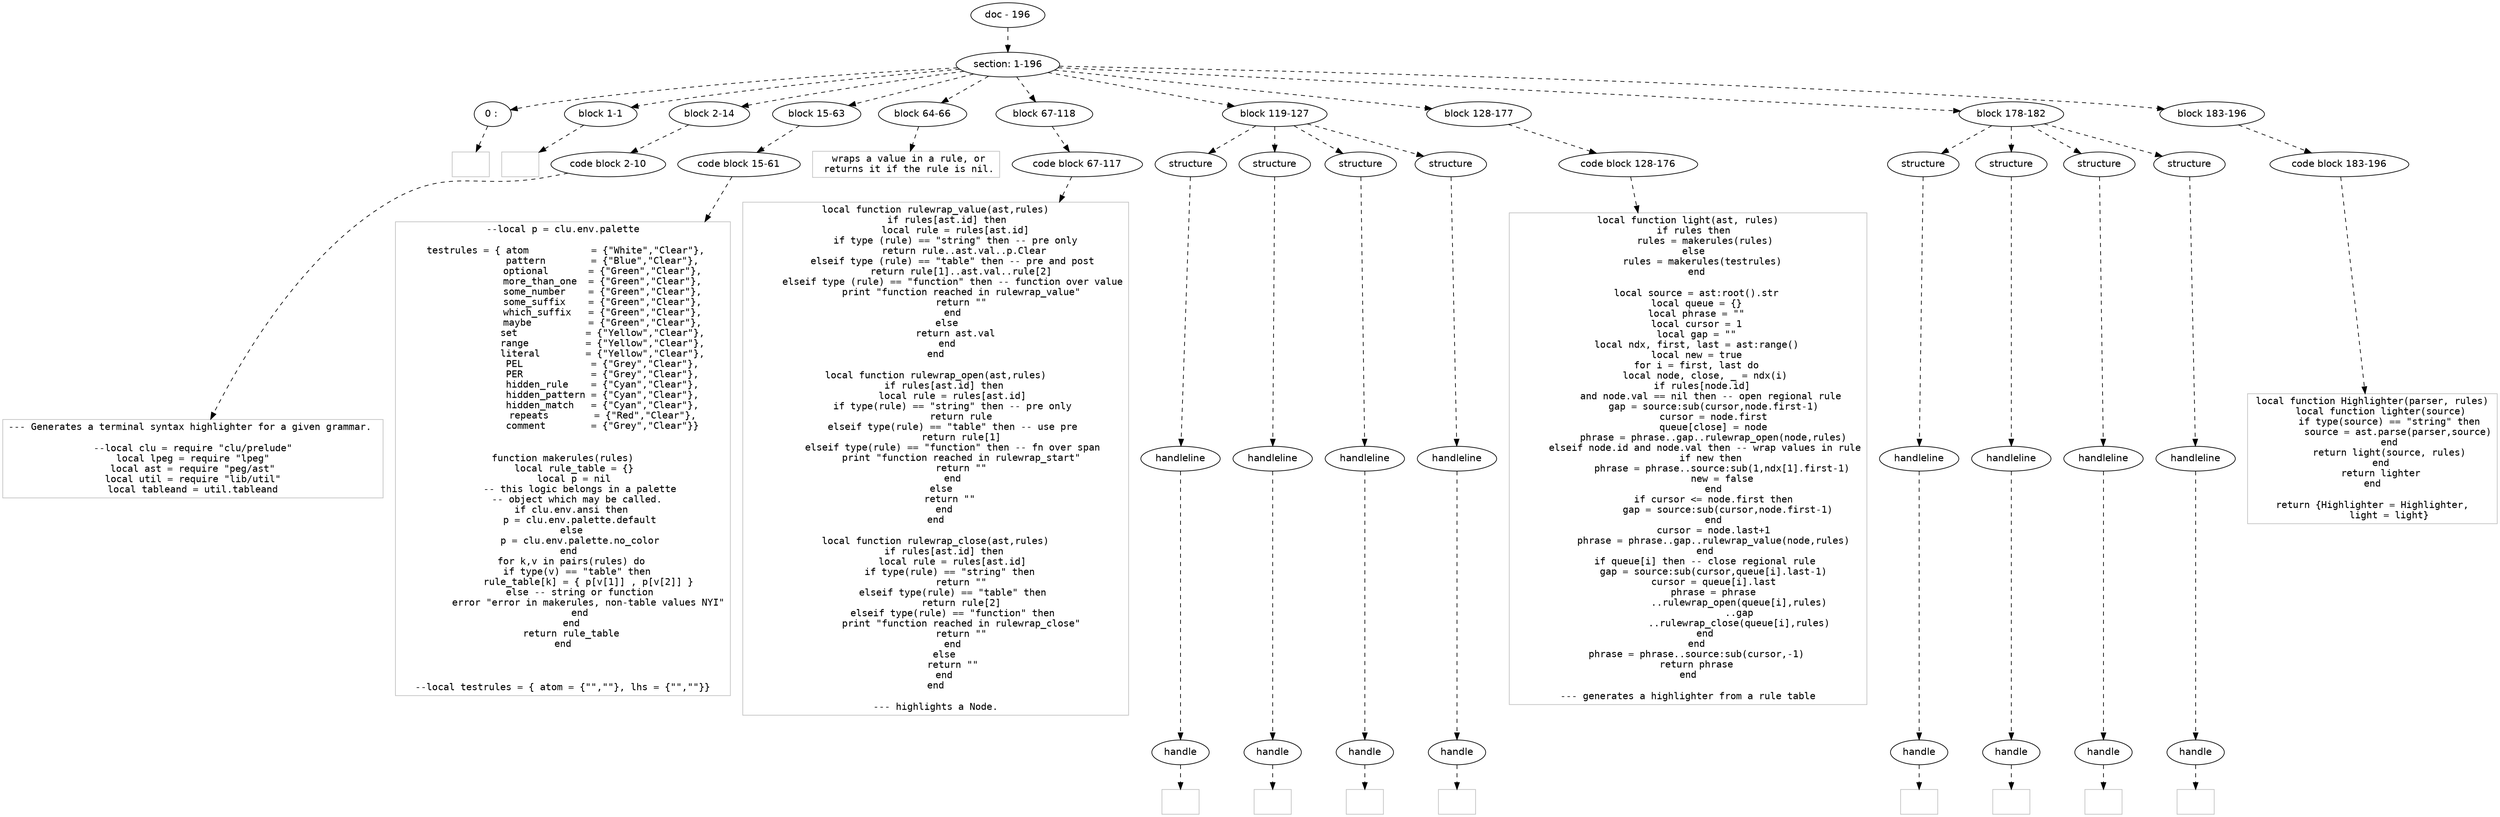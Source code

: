 digraph hierarchy {

node [fontname=Helvetica]
edge [style=dashed]

doc_0 [label="doc - 196"]


doc_0 -> { section_1}
{rank=same; section_1}

section_1 [label="section: 1-196"]


section_1 -> { header_2 block_3 block_4 block_5 block_6 block_7 block_8 block_9 block_10 block_11}
{rank=same; header_2 block_3 block_4 block_5 block_6 block_7 block_8 block_9 block_10 block_11}

header_2 [label="0 : "]

block_3 [label="block 1-1"]

block_4 [label="block 2-14"]

block_5 [label="block 15-63"]

block_6 [label="block 64-66"]

block_7 [label="block 67-118"]

block_8 [label="block 119-127"]

block_9 [label="block 128-177"]

block_10 [label="block 178-182"]

block_11 [label="block 183-196"]


header_2 -> leaf_12
leaf_12  [color=Gray,shape=rectangle,fontname=Inconsolata,label=""]
block_3 -> leaf_13
leaf_13  [color=Gray,shape=rectangle,fontname=Inconsolata,label=""]
block_4 -> { codeblock_14}
{rank=same; codeblock_14}

codeblock_14 [label="code block 2-10"]


codeblock_14 -> leaf_15
leaf_15  [color=Gray,shape=rectangle,fontname=Inconsolata,label="--- Generates a terminal syntax highlighter for a given grammar. 

--local clu = require \"clu/prelude\"
local lpeg = require \"lpeg\"
local ast = require \"peg/ast\"
local util = require \"lib/util\"
local tableand = util.tableand"]
block_5 -> { codeblock_16}
{rank=same; codeblock_16}

codeblock_16 [label="code block 15-61"]


codeblock_16 -> leaf_17
leaf_17  [color=Gray,shape=rectangle,fontname=Inconsolata,label="--local p = clu.env.palette

 testrules = { atom           = {\"White\",\"Clear\"},
              pattern        = {\"Blue\",\"Clear\"},
              optional       = {\"Green\",\"Clear\"},
              more_than_one  = {\"Green\",\"Clear\"},
              some_number    = {\"Green\",\"Clear\"},
              some_suffix    = {\"Green\",\"Clear\"},
              which_suffix   = {\"Green\",\"Clear\"},
              maybe          = {\"Green\",\"Clear\"},
              set            = {\"Yellow\",\"Clear\"},
              range          = {\"Yellow\",\"Clear\"},
              literal        = {\"Yellow\",\"Clear\"},
              PEL            = {\"Grey\",\"Clear\"},
              PER            = {\"Grey\",\"Clear\"},
              hidden_rule    = {\"Cyan\",\"Clear\"},
              hidden_pattern = {\"Cyan\",\"Clear\"},
              hidden_match   = {\"Cyan\",\"Clear\"},
              repeats        = {\"Red\",\"Clear\"},
              comment        = {\"Grey\",\"Clear\"}}


function makerules(rules)
    local rule_table = {}
    local p = nil
       -- this logic belongs in a palette 
      -- object which may be called. 
    if clu.env.ansi then 
      p = clu.env.palette.default
   else
      p = clu.env.palette.no_color
   end 
   for k,v in pairs(rules) do
      if type(v) == \"table\" then 
         rule_table[k] = { p[v[1]] , p[v[2]] }
      else -- string or function
         error \"error in makerules, non-table values NYI\"
      end
   end
   return rule_table
end



--local testrules = { atom = {\"\",\"\"}, lhs = {\"\",\"\"}}"]
block_6 -> leaf_18
leaf_18  [color=Gray,shape=rectangle,fontname=Inconsolata,label=" wraps a value in a rule, or
 returns it if the rule is nil.
"]
block_7 -> { codeblock_19}
{rank=same; codeblock_19}

codeblock_19 [label="code block 67-117"]


codeblock_19 -> leaf_20
leaf_20  [color=Gray,shape=rectangle,fontname=Inconsolata,label="local function rulewrap_value(ast,rules)
    if rules[ast.id] then
       local rule = rules[ast.id]
       if type (rule) == \"string\" then -- pre only
          return rule..ast.val..p.Clear
      elseif type (rule) == \"table\" then -- pre and post
         return rule[1]..ast.val..rule[2]
      elseif type (rule) == \"function\" then -- function over value
         print \"function reached in rulewrap_value\"
         return \"\"
      end
    else
       return ast.val
    end
end

local function rulewrap_open(ast,rules)
   if rules[ast.id] then
      local rule = rules[ast.id]
      if type(rule) == \"string\" then -- pre only
         return rule
      elseif type(rule) == \"table\" then -- use pre
         return rule[1]
      elseif type(rule) == \"function\" then -- fn over span
         print \"function reached in rulewrap_start\"
         return \"\"
      end
   else 
      return \"\" 
   end
end

local function rulewrap_close(ast,rules)
   if rules[ast.id] then
      local rule = rules[ast.id]
      if type(rule) == \"string\" then 
         return \"\"
      elseif type(rule) == \"table\" then
         return rule[2]
      elseif type(rule) == \"function\" then
         print \"function reached in rulewrap_close\"
         return \"\"
      end
   else
      return \"\"
   end
end

--- highlights a Node."]
block_8 -> { structure_21 structure_22 structure_23 structure_24}
{rank=same; structure_21 structure_22 structure_23 structure_24}

structure_21 [label="structure"]

structure_22 [label="structure"]

structure_23 [label="structure"]

structure_24 [label="structure"]


structure_21 -> { handleline_25}
{rank=same; handleline_25}

handleline_25 [label="handleline"]


handleline_25 -> { handle_26}
{rank=same; handle_26}

handle_26 [label="handle"]


handle_26 -> leaf_27
leaf_27  [color=Gray,shape=rectangle,fontname=Inconsolata,label=""]
structure_22 -> { handleline_28}
{rank=same; handleline_28}

handleline_28 [label="handleline"]


handleline_28 -> { handle_29}
{rank=same; handle_29}

handle_29 [label="handle"]


handle_29 -> leaf_30
leaf_30  [color=Gray,shape=rectangle,fontname=Inconsolata,label=""]
structure_23 -> { handleline_31}
{rank=same; handleline_31}

handleline_31 [label="handleline"]


handleline_31 -> { handle_32}
{rank=same; handle_32}

handle_32 [label="handle"]


handle_32 -> leaf_33
leaf_33  [color=Gray,shape=rectangle,fontname=Inconsolata,label=""]
structure_24 -> { handleline_34}
{rank=same; handleline_34}

handleline_34 [label="handleline"]


handleline_34 -> { handle_35}
{rank=same; handle_35}

handle_35 [label="handle"]


handle_35 -> leaf_36
leaf_36  [color=Gray,shape=rectangle,fontname=Inconsolata,label=""]
block_9 -> { codeblock_37}
{rank=same; codeblock_37}

codeblock_37 [label="code block 128-176"]


codeblock_37 -> leaf_38
leaf_38  [color=Gray,shape=rectangle,fontname=Inconsolata,label="local function light(ast, rules)
   if rules then 
      rules = makerules(rules)
   else 
      rules = makerules(testrules) 
   end

   local source = ast:root().str
   local queue = {}
   local phrase = \"\"
   local cursor = 1
   local gap = \"\"
   local ndx, first, last = ast:range()
   local new = true
   for i = first, last do
      local node, close, _ = ndx(i)
      if rules[node.id] 
        and node.val == nil then -- open regional rule
         gap = source:sub(cursor,node.first-1)
         cursor = node.first
         queue[close] = node
         phrase = phrase..gap..rulewrap_open(node,rules)
      elseif node.id and node.val then -- wrap values in rule
         if new then 
            phrase = phrase..source:sub(1,ndx[1].first-1)
            new = false
         end
         if cursor <= node.first then
              gap = source:sub(cursor,node.first-1)
         end
         cursor = node.last+1
         phrase = phrase..gap..rulewrap_value(node,rules)
      end
      if queue[i] then -- close regional rule
         gap = source:sub(cursor,queue[i].last-1)
         cursor = queue[i].last
         phrase = phrase
                  ..rulewrap_open(queue[i],rules)
                  ..gap
                  ..rulewrap_close(queue[i],rules)
      end
   end
   phrase = phrase..source:sub(cursor,-1)
   return phrase
end

--- generates a highlighter from a rule table"]
block_10 -> { structure_39 structure_40 structure_41 structure_42}
{rank=same; structure_39 structure_40 structure_41 structure_42}

structure_39 [label="structure"]

structure_40 [label="structure"]

structure_41 [label="structure"]

structure_42 [label="structure"]


structure_39 -> { handleline_43}
{rank=same; handleline_43}

handleline_43 [label="handleline"]


handleline_43 -> { handle_44}
{rank=same; handle_44}

handle_44 [label="handle"]


handle_44 -> leaf_45
leaf_45  [color=Gray,shape=rectangle,fontname=Inconsolata,label=""]
structure_40 -> { handleline_46}
{rank=same; handleline_46}

handleline_46 [label="handleline"]


handleline_46 -> { handle_47}
{rank=same; handle_47}

handle_47 [label="handle"]


handle_47 -> leaf_48
leaf_48  [color=Gray,shape=rectangle,fontname=Inconsolata,label=""]
structure_41 -> { handleline_49}
{rank=same; handleline_49}

handleline_49 [label="handleline"]


handleline_49 -> { handle_50}
{rank=same; handle_50}

handle_50 [label="handle"]


handle_50 -> leaf_51
leaf_51  [color=Gray,shape=rectangle,fontname=Inconsolata,label=""]
structure_42 -> { handleline_52}
{rank=same; handleline_52}

handleline_52 [label="handleline"]


handleline_52 -> { handle_53}
{rank=same; handle_53}

handle_53 [label="handle"]


handle_53 -> leaf_54
leaf_54  [color=Gray,shape=rectangle,fontname=Inconsolata,label=""]
block_11 -> { codeblock_55}
{rank=same; codeblock_55}

codeblock_55 [label="code block 183-196"]


codeblock_55 -> leaf_56
leaf_56  [color=Gray,shape=rectangle,fontname=Inconsolata,label="local function Highlighter(parser, rules)
   local function lighter(source)
      if type(source) == \"string\" then
         source = ast.parse(parser,source)
      end
      return light(source, rules)
   end
   return lighter
end

return {Highlighter = Highlighter,
      light = light}"]

}
